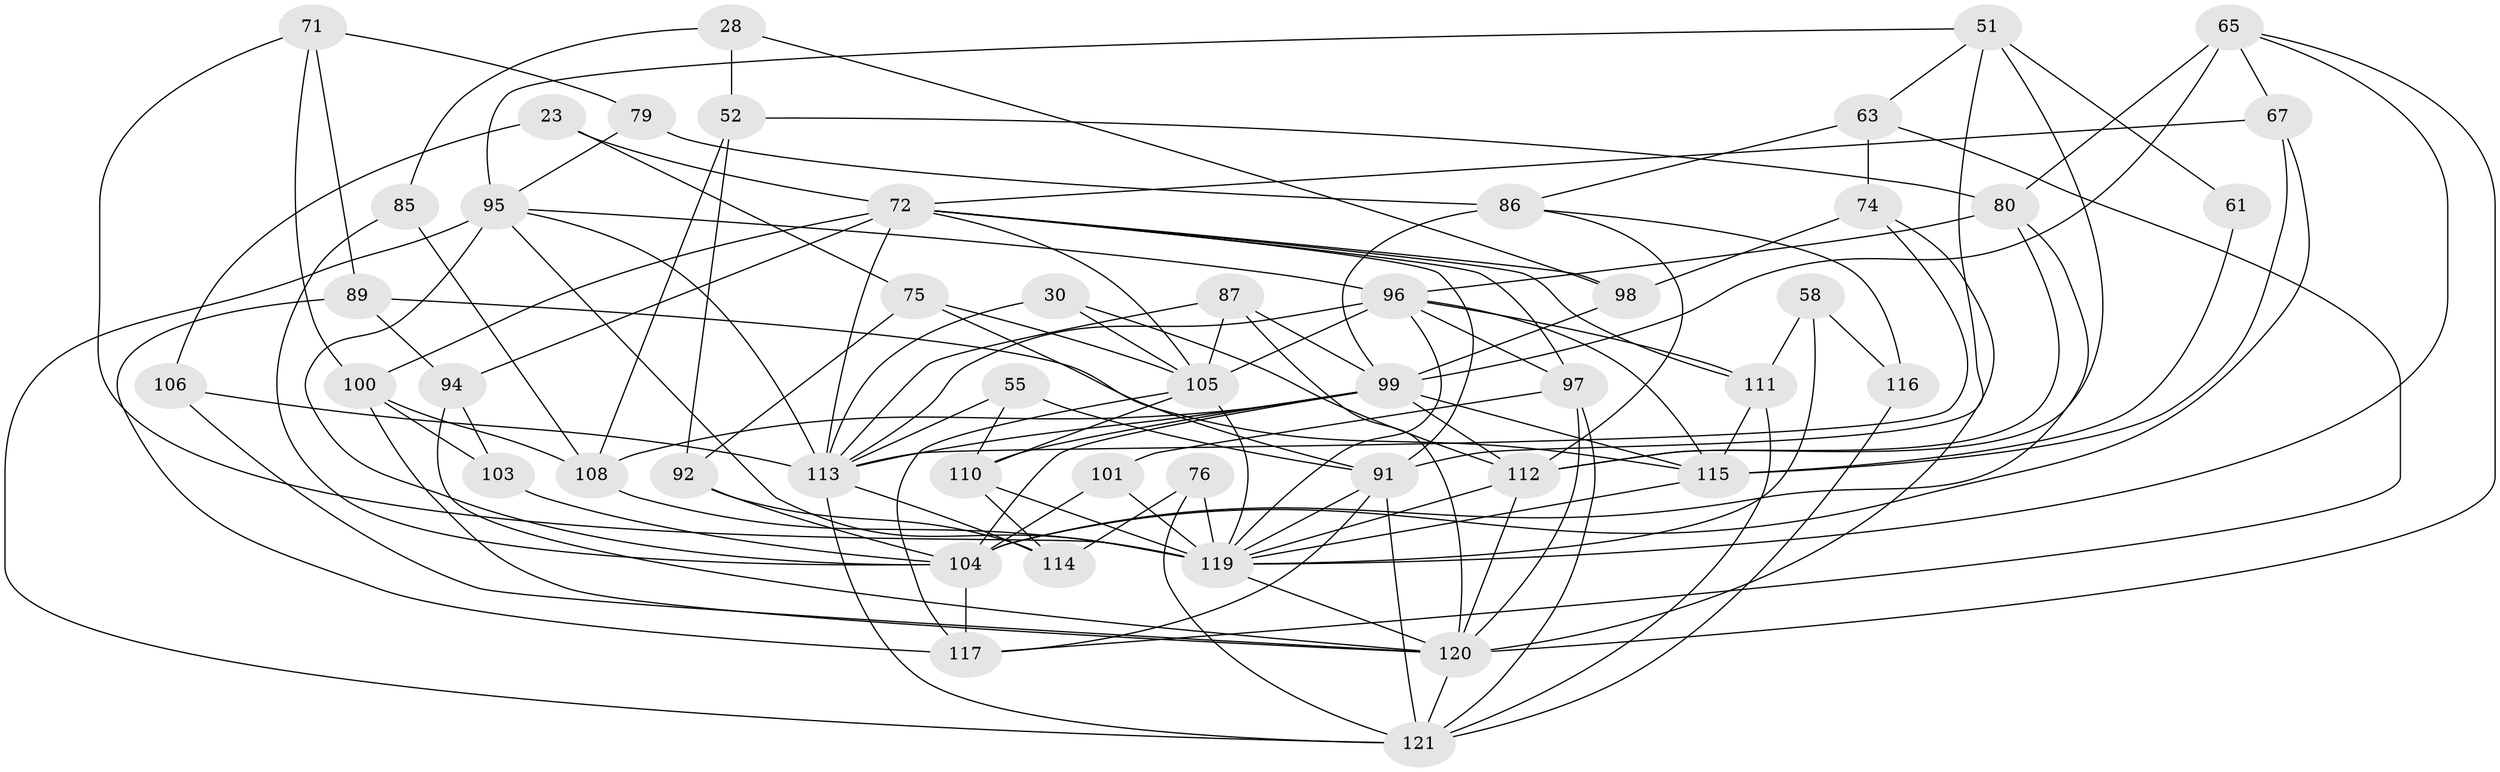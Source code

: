 // original degree distribution, {4: 1.0}
// Generated by graph-tools (version 1.1) at 2025/03/03/04/25 22:03:55]
// undirected, 48 vertices, 126 edges
graph export_dot {
graph [start="1"]
  node [color=gray90,style=filled];
  23;
  28 [super="+8"];
  30;
  51 [super="+42"];
  52 [super="+34"];
  55;
  58 [super="+22"];
  61;
  63;
  65 [super="+6"];
  67;
  71;
  72 [super="+48+54"];
  74;
  75;
  76;
  79;
  80 [super="+41"];
  85;
  86 [super="+36"];
  87;
  89;
  91 [super="+81"];
  92;
  94;
  95 [super="+29+38"];
  96 [super="+2+70+14+53"];
  97 [super="+31+77"];
  98;
  99 [super="+32+21+43"];
  100 [super="+16"];
  101;
  103;
  104 [super="+5+10+66"];
  105 [super="+82"];
  106 [super="+20"];
  108 [super="+68+102"];
  110 [super="+59+78"];
  111 [super="+93"];
  112 [super="+107+73"];
  113 [super="+17+25+50+62"];
  114 [super="+7"];
  115 [super="+4+64"];
  116;
  117 [super="+57"];
  119 [super="+118"];
  120 [super="+1+3+11+109"];
  121 [super="+27+90+44"];
  23 -- 75;
  23 -- 106 [weight=2];
  23 -- 72;
  28 -- 85 [weight=2];
  28 -- 52 [weight=3];
  28 -- 98;
  30 -- 105;
  30 -- 113 [weight=2];
  30 -- 112;
  51 -- 112;
  51 -- 61 [weight=2];
  51 -- 63;
  51 -- 95;
  51 -- 91;
  52 -- 80;
  52 -- 92;
  52 -- 108;
  55 -- 110;
  55 -- 91;
  55 -- 113 [weight=2];
  58 -- 116 [weight=2];
  58 -- 111;
  58 -- 119 [weight=3];
  61 -- 115 [weight=2];
  63 -- 117;
  63 -- 74;
  63 -- 86;
  65 -- 80 [weight=2];
  65 -- 120;
  65 -- 67;
  65 -- 99;
  65 -- 119;
  67 -- 115;
  67 -- 72;
  67 -- 104;
  71 -- 89;
  71 -- 79;
  71 -- 100;
  71 -- 119;
  72 -- 98;
  72 -- 113 [weight=3];
  72 -- 97;
  72 -- 94;
  72 -- 100;
  72 -- 111;
  72 -- 105;
  72 -- 91;
  74 -- 98;
  74 -- 120;
  74 -- 113;
  75 -- 92;
  75 -- 105;
  75 -- 91;
  76 -- 114 [weight=2];
  76 -- 121;
  76 -- 119;
  79 -- 86 [weight=2];
  79 -- 95;
  80 -- 104;
  80 -- 96;
  80 -- 112;
  85 -- 104;
  85 -- 108;
  86 -- 99;
  86 -- 116;
  86 -- 112;
  87 -- 120;
  87 -- 113;
  87 -- 105;
  87 -- 99;
  89 -- 94;
  89 -- 115;
  89 -- 117;
  91 -- 121 [weight=2];
  91 -- 117;
  91 -- 119;
  92 -- 114;
  92 -- 104;
  94 -- 120;
  94 -- 103;
  95 -- 113 [weight=2];
  95 -- 104;
  95 -- 119;
  95 -- 96;
  95 -- 121;
  96 -- 97 [weight=4];
  96 -- 115;
  96 -- 113 [weight=2];
  96 -- 105;
  96 -- 111;
  96 -- 119;
  97 -- 121;
  97 -- 120;
  97 -- 101;
  98 -- 99;
  99 -- 115;
  99 -- 104;
  99 -- 108 [weight=2];
  99 -- 113;
  99 -- 112 [weight=2];
  99 -- 110 [weight=3];
  100 -- 120;
  100 -- 103;
  100 -- 108 [weight=2];
  101 -- 104 [weight=2];
  101 -- 119;
  103 -- 104 [weight=2];
  104 -- 117 [weight=2];
  105 -- 117;
  105 -- 119;
  105 -- 110;
  106 -- 120 [weight=2];
  106 -- 113 [weight=2];
  108 -- 119 [weight=6];
  110 -- 119 [weight=3];
  110 -- 114 [weight=2];
  111 -- 115;
  111 -- 121 [weight=2];
  112 -- 120 [weight=2];
  112 -- 119 [weight=2];
  113 -- 121;
  113 -- 114;
  115 -- 119;
  116 -- 121;
  119 -- 120;
  120 -- 121;
}

